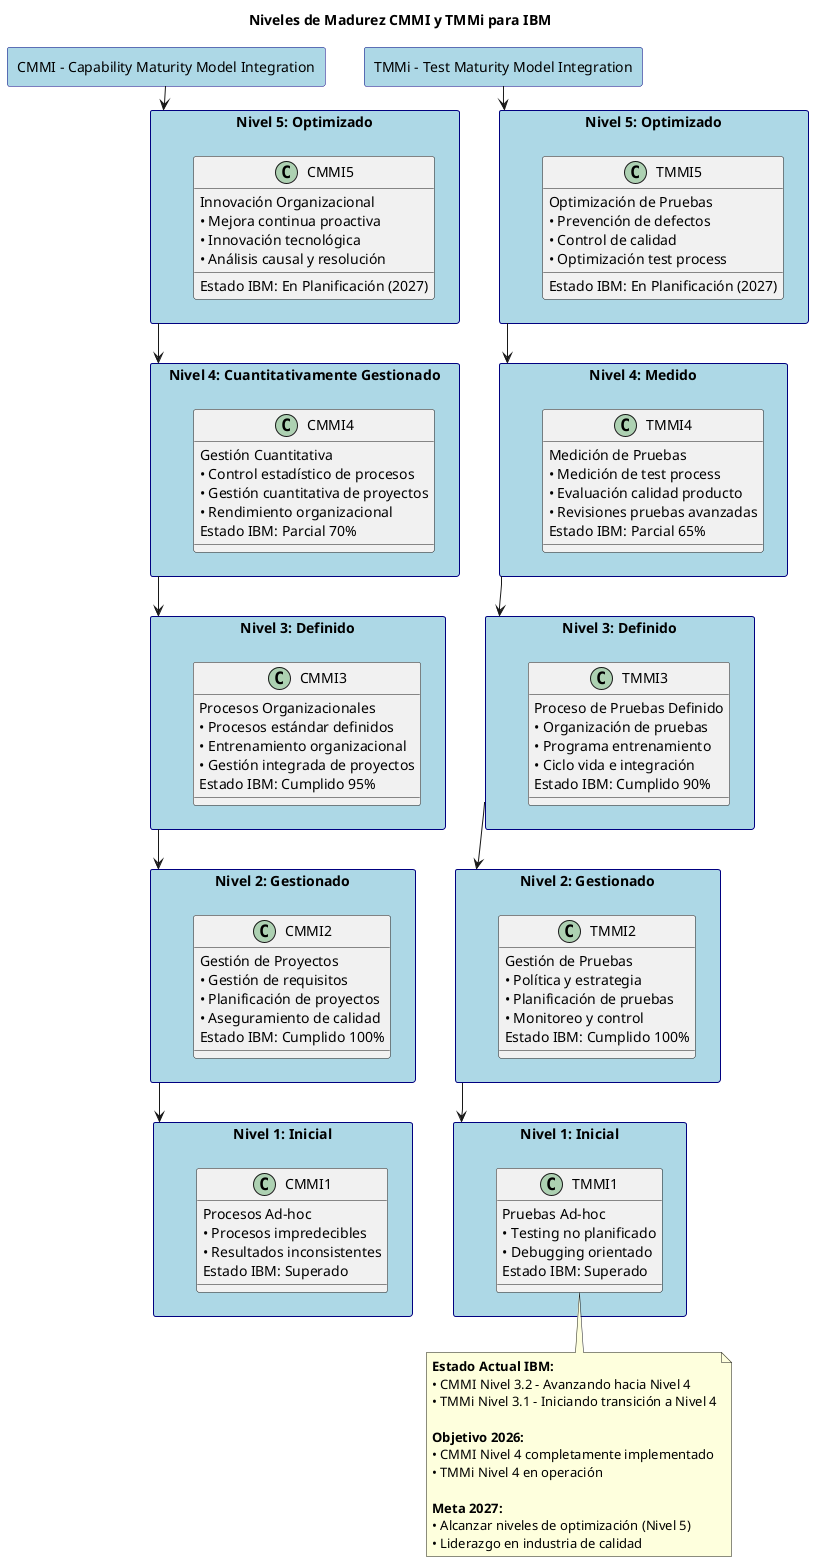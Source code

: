 @startuml niveles-madurez-cmmi-tmmi
title Niveles de Madurez CMMI y TMMi para IBM

skinparam backgroundColor white
skinparam rectangle {
    BackgroundColor lightblue
    BorderColor navy
}

' CMMI Levels
rectangle "CMMI - Capability Maturity Model Integration" as CMMI_TITLE {
}

rectangle "Nivel 5: Optimizado" as CMMI5 {
    CMMI5 : Innovación Organizacional
    CMMI5 : • Mejora continua proactiva
    CMMI5 : • Innovación tecnológica
    CMMI5 : • Análisis causal y resolución
    CMMI5 : Estado IBM: En Planificación (2027)
}

rectangle "Nivel 4: Cuantitativamente Gestionado" as CMMI4 {
    CMMI4 : Gestión Cuantitativa
    CMMI4 : • Control estadístico de procesos
    CMMI4 : • Gestión cuantitativa de proyectos
    CMMI4 : • Rendimiento organizacional
    CMMI4 : Estado IBM: Parcial 70%
}

rectangle "Nivel 3: Definido" as CMMI3 {
    CMMI3 : Procesos Organizacionales
    CMMI3 : • Procesos estándar definidos
    CMMI3 : • Entrenamiento organizacional
    CMMI3 : • Gestión integrada de proyectos
    CMMI3 : Estado IBM: Cumplido 95%
}

rectangle "Nivel 2: Gestionado" as CMMI2 {
    CMMI2 : Gestión de Proyectos
    CMMI2 : • Gestión de requisitos
    CMMI2 : • Planificación de proyectos
    CMMI2 : • Aseguramiento de calidad
    CMMI2 : Estado IBM: Cumplido 100%
}

rectangle "Nivel 1: Inicial" as CMMI1 {
    CMMI1 : Procesos Ad-hoc
    CMMI1 : • Procesos impredecibles
    CMMI1 : • Resultados inconsistentes
    CMMI1 : Estado IBM: Superado
}

' TMMi Levels
rectangle "TMMi - Test Maturity Model Integration" as TMMI_TITLE {
}

rectangle "Nivel 5: Optimizado" as TMMI5 {
    TMMI5 : Optimización de Pruebas
    TMMI5 : • Prevención de defectos
    TMMI5 : • Control de calidad
    TMMI5 : • Optimización test process
    TMMI5 : Estado IBM: En Planificación (2027)
}

rectangle "Nivel 4: Medido" as TMMI4 {
    TMMI4 : Medición de Pruebas
    TMMI4 : • Medición de test process
    TMMI4 : • Evaluación calidad producto
    TMMI4 : • Revisiones pruebas avanzadas
    TMMI4 : Estado IBM: Parcial 65%
}

rectangle "Nivel 3: Definido" as TMMI3 {
    TMMI3 : Proceso de Pruebas Definido
    TMMI3 : • Organización de pruebas
    TMMI3 : • Programa entrenamiento
    TMMI3 : • Ciclo vida e integración
    TMMI3 : Estado IBM: Cumplido 90%
}

rectangle "Nivel 2: Gestionado" as TMMI2 {
    TMMI2 : Gestión de Pruebas
    TMMI2 : • Política y estrategia
    TMMI2 : • Planificación de pruebas
    TMMI2 : • Monitoreo y control
    TMMI2 : Estado IBM: Cumplido 100%
}

rectangle "Nivel 1: Inicial" as TMMI1 {
    TMMI1 : Pruebas Ad-hoc
    TMMI1 : • Testing no planificado
    TMMI1 : • Debugging orientado
    TMMI1 : Estado IBM: Superado
}

' Organización vertical - CMMI
CMMI_TITLE -down-> CMMI5
CMMI5 -down-> CMMI4
CMMI4 -down-> CMMI3
CMMI3 -down-> CMMI2
CMMI2 -down-> CMMI1

' Organización vertical - TMMi
TMMI_TITLE -down-> TMMI5
TMMI5 -down-> TMMI4
TMMI4 -down-> TMMI3
TMMI3 -down-> TMMI2
TMMI2 -down-> TMMI1

' Posicionamiento lado a lado
CMMI_TITLE -[hidden]right-> TMMI_TITLE
CMMI5 -[hidden]right-> TMMI5
CMMI4 -[hidden]right-> TMMI4
CMMI3 -[hidden]right-> TMMI3
CMMI2 -[hidden]right-> TMMI2
CMMI1 -[hidden]right-> TMMI1

note bottom
**Estado Actual IBM:**
• CMMI Nivel 3.2 - Avanzando hacia Nivel 4
• TMMi Nivel 3.1 - Iniciando transición a Nivel 4

**Objetivo 2026:**
• CMMI Nivel 4 completamente implementado
• TMMi Nivel 4 en operación

**Meta 2027:**
• Alcanzar niveles de optimización (Nivel 5)
• Liderazgo en industria de calidad
end note

@enduml
